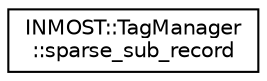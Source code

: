 digraph "Graphical Class Hierarchy"
{
  edge [fontname="Helvetica",fontsize="10",labelfontname="Helvetica",labelfontsize="10"];
  node [fontname="Helvetica",fontsize="10",shape=record];
  rankdir="LR";
  Node1 [label="INMOST::TagManager\l::sparse_sub_record",height=0.2,width=0.4,color="black", fillcolor="white", style="filled",URL="$structINMOST_1_1TagManager_1_1sparse__sub__record.html"];
}
